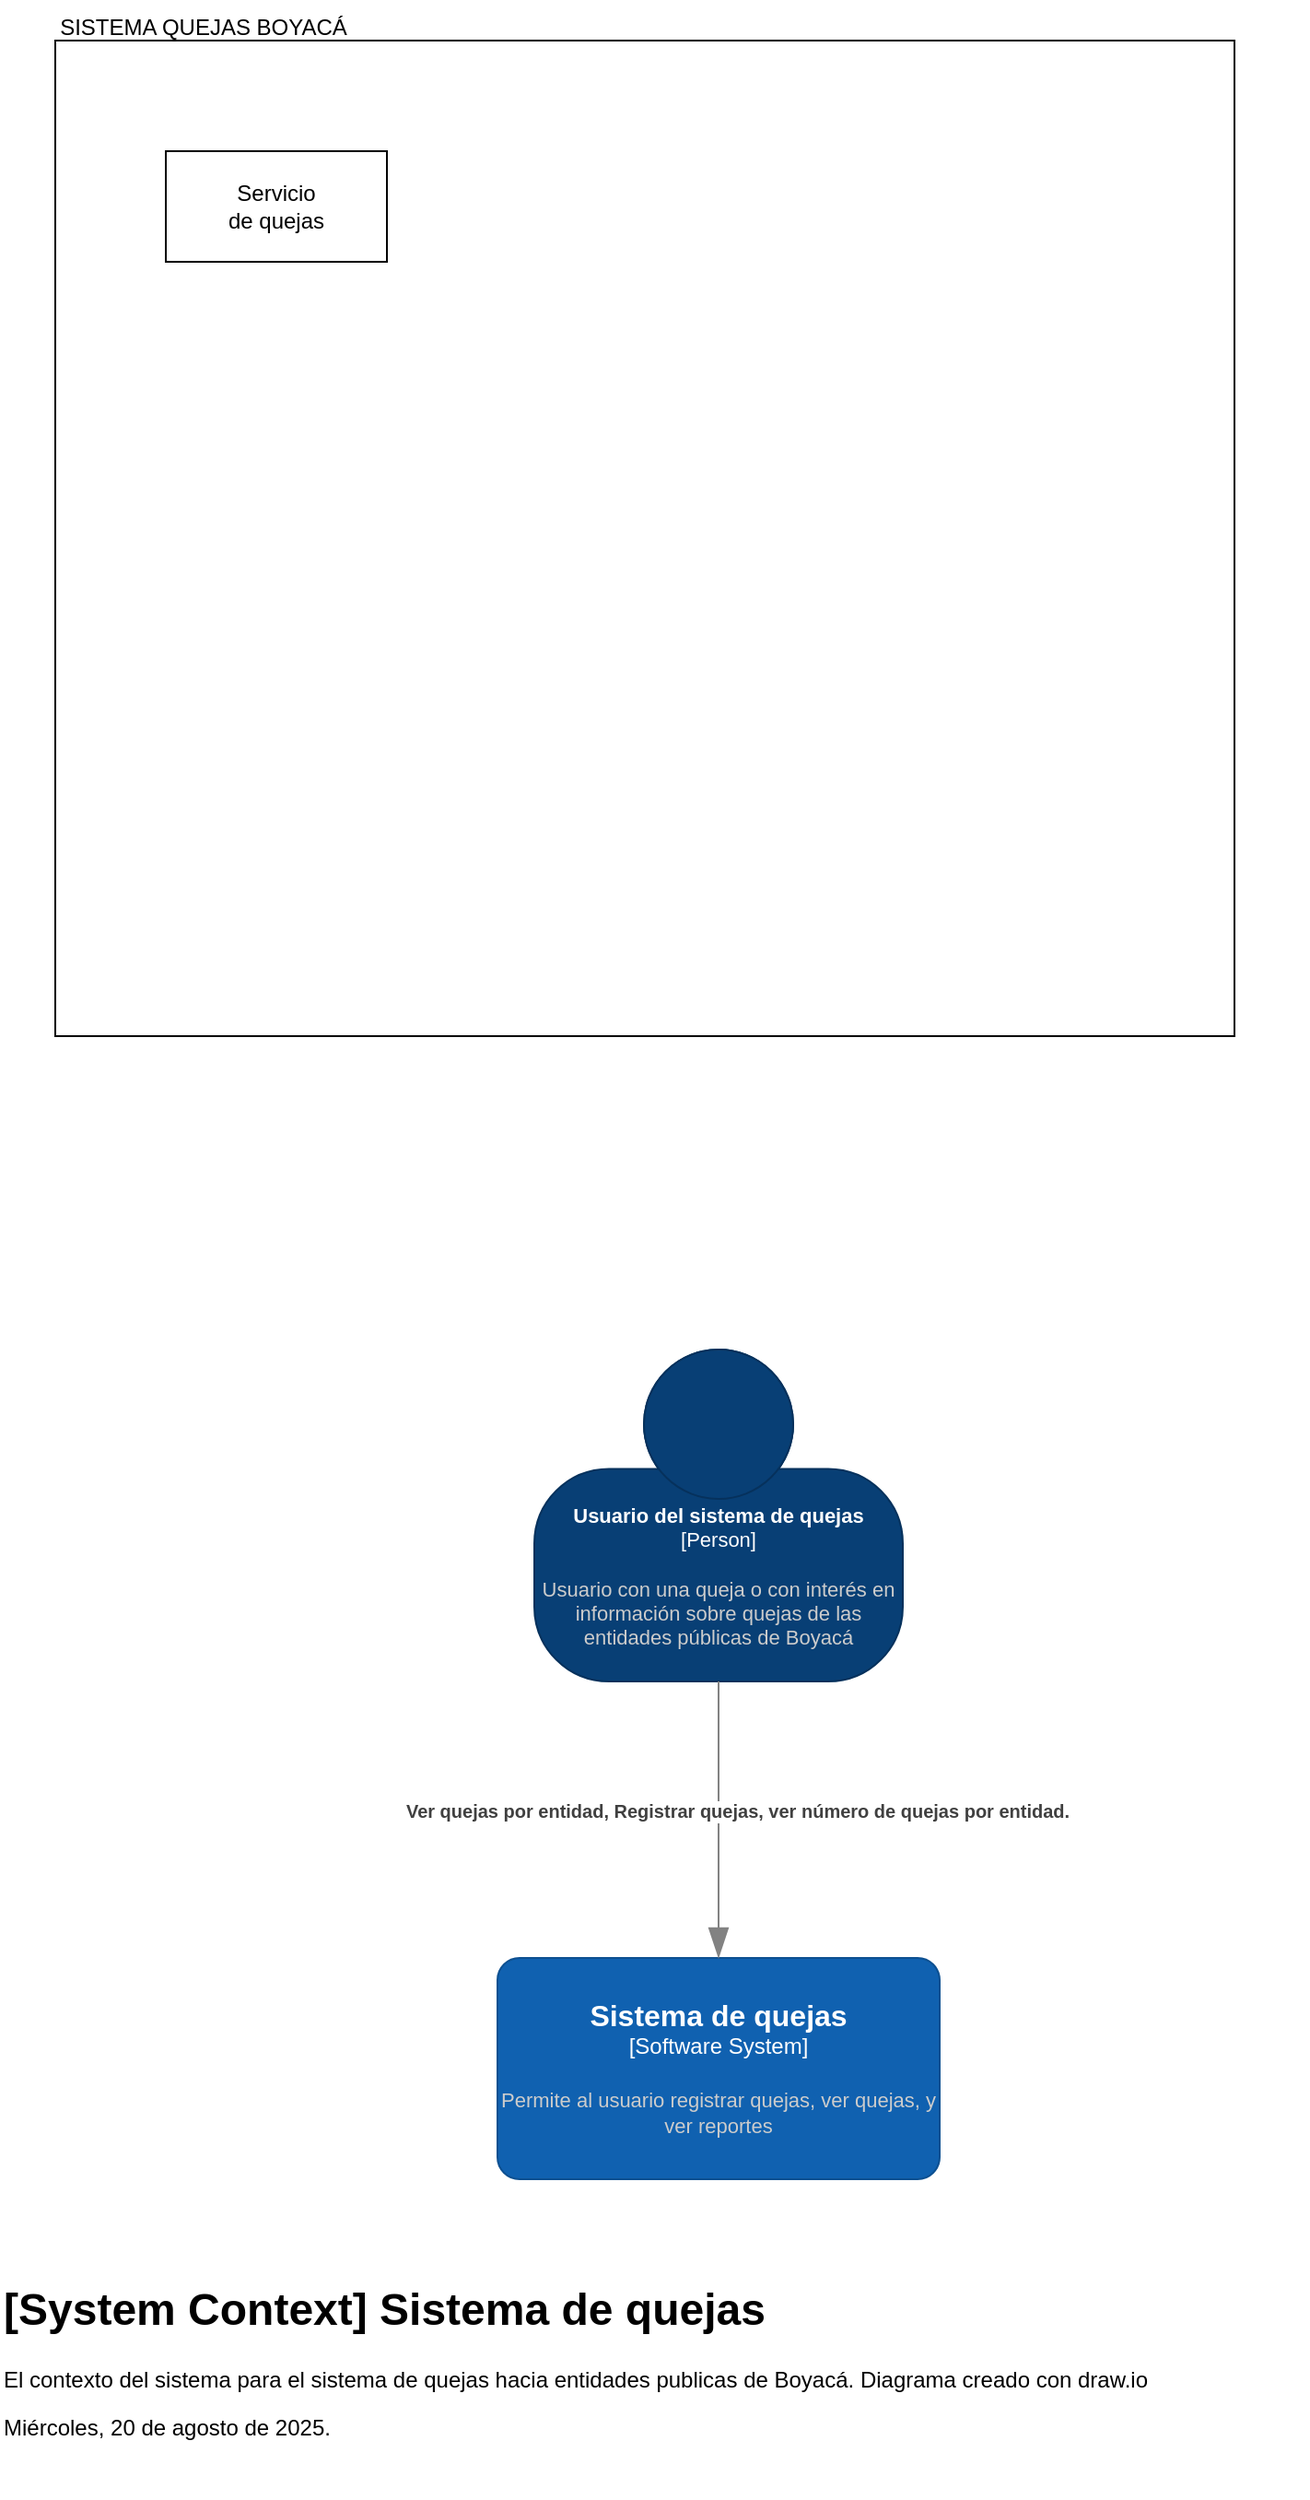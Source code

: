 <mxfile version="26.1.3">
  <diagram name="Página-1" id="2xGs5jZi8u3f8m-00R7a">
    <mxGraphModel grid="1" page="1" gridSize="10" guides="1" tooltips="1" connect="1" arrows="1" fold="1" pageScale="1" pageWidth="827" pageHeight="1169" math="0" shadow="0">
      <root>
        <mxCell id="0" />
        <mxCell id="1" parent="0" />
        <object placeholders="1" c4Name="Usuario del sistema de quejas" c4Type="Person" c4Description="Usuario con una queja o con interés en información sobre quejas de las entidades públicas de Boyacá" label="&lt;font style=&quot;font-size: 11px&quot;&gt;&lt;b&gt;%c4Name%&lt;/b&gt;&lt;/font&gt;&lt;div&gt;[%c4Type%]&lt;/div&gt;&lt;br&gt;&lt;div&gt;&lt;font style=&quot;font-size: 11px&quot;&gt;&lt;font color=&quot;#cccccc&quot;&gt;%c4Description%&lt;/font&gt;&lt;/div&gt;" id="GtOhSxfRijvVhlRmsALy-6">
          <mxCell style="html=1;fontSize=11;dashed=0;whiteSpace=wrap;fillColor=#083F75;strokeColor=#06315C;fontColor=#ffffff;shape=mxgraph.c4.person2;align=center;metaEdit=1;points=[[0.5,0,0],[1,0.5,0],[1,0.75,0],[0.75,1,0],[0.5,1,0],[0.25,1,0],[0,0.75,0],[0,0.5,0]];resizable=0;" vertex="1" parent="1">
            <mxGeometry x="300" y="-20" width="200" height="180" as="geometry" />
          </mxCell>
        </object>
        <object placeholders="1" c4Name="Sistema de quejas" c4Type="Software System" c4Description="Permite al usuario registrar quejas, ver quejas, y ver reportes" label="&lt;font style=&quot;font-size: 16px&quot;&gt;&lt;b&gt;%c4Name%&lt;/b&gt;&lt;/font&gt;&lt;div&gt;[%c4Type%]&lt;/div&gt;&lt;br&gt;&lt;div&gt;&lt;font style=&quot;font-size: 11px&quot;&gt;&lt;font color=&quot;#cccccc&quot;&gt;%c4Description%&lt;/font&gt;&lt;/div&gt;" id="GtOhSxfRijvVhlRmsALy-8">
          <mxCell style="rounded=1;whiteSpace=wrap;html=1;labelBackgroundColor=none;fillColor=#1061B0;fontColor=#ffffff;align=center;arcSize=10;strokeColor=#0D5091;metaEdit=1;resizable=0;points=[[0.25,0,0],[0.5,0,0],[0.75,0,0],[1,0.25,0],[1,0.5,0],[1,0.75,0],[0.75,1,0],[0.5,1,0],[0.25,1,0],[0,0.75,0],[0,0.5,0],[0,0.25,0]];" vertex="1" parent="1">
            <mxGeometry x="280" y="310" width="240" height="120" as="geometry" />
          </mxCell>
        </object>
        <object placeholders="1" c4Type="Relationship" c4Description="Ver quejas por entidad, Registrar quejas, ver número de quejas por entidad." label="&lt;div style=&quot;text-align: left&quot;&gt;&lt;div style=&quot;text-align: center&quot;&gt;&lt;b&gt;%c4Description%&lt;/b&gt;&lt;/div&gt;" id="5wu3P0_g1GJLJzw3N1uN-1">
          <mxCell style="endArrow=blockThin;html=1;fontSize=10;fontColor=#404040;strokeWidth=1;endFill=1;strokeColor=#828282;elbow=vertical;metaEdit=1;endSize=14;startSize=14;jumpStyle=arc;jumpSize=16;rounded=0;edgeStyle=orthogonalEdgeStyle;exitX=0.5;exitY=1;exitDx=0;exitDy=0;exitPerimeter=0;entryX=0.5;entryY=0;entryDx=0;entryDy=0;entryPerimeter=0;" edge="1" parent="1" source="GtOhSxfRijvVhlRmsALy-6" target="GtOhSxfRijvVhlRmsALy-8">
            <mxGeometry x="-0.067" y="10" width="240" relative="1" as="geometry">
              <mxPoint x="380" y="360" as="sourcePoint" />
              <mxPoint x="620" y="360" as="targetPoint" />
              <mxPoint as="offset" />
            </mxGeometry>
          </mxCell>
        </object>
        <mxCell id="5wu3P0_g1GJLJzw3N1uN-2" value="&lt;h1 style=&quot;margin-top: 0px;&quot;&gt;[System Context] Sistema de quejas&lt;/h1&gt;&lt;p&gt;El contexto del sistema para el sistema de quejas hacia entidades publicas de Boyacá. Diagrama creado con draw.io&lt;/p&gt;&lt;p&gt;Miércoles, 20 de agosto de 2025.&lt;/p&gt;" style="text;html=1;whiteSpace=wrap;overflow=hidden;rounded=0;" vertex="1" parent="1">
          <mxGeometry x="10" y="480" width="710" height="120" as="geometry" />
        </mxCell>
        <mxCell id="3AvcOhQn0Fz7BJMLzgFf-1" value="" style="verticalLabelPosition=bottom;verticalAlign=top;html=1;shape=mxgraph.basic.rect;fillColor2=none;strokeWidth=1;size=20;indent=5;" vertex="1" parent="1">
          <mxGeometry x="40" y="-730" width="640" height="540" as="geometry" />
        </mxCell>
        <mxCell id="3AvcOhQn0Fz7BJMLzgFf-2" value="SISTEMA QUEJAS BOYACÁ" style="text;html=1;align=center;verticalAlign=middle;resizable=0;points=[];autosize=1;strokeColor=none;fillColor=none;" vertex="1" parent="1">
          <mxGeometry x="30" y="-752" width="180" height="30" as="geometry" />
        </mxCell>
        <mxCell id="3AvcOhQn0Fz7BJMLzgFf-3" value="" style="verticalLabelPosition=bottom;verticalAlign=top;html=1;shape=mxgraph.basic.rect;fillColor2=none;strokeWidth=1;size=20;indent=5;" vertex="1" parent="1">
          <mxGeometry x="100" y="-670" width="120" height="60" as="geometry" />
        </mxCell>
        <mxCell id="3AvcOhQn0Fz7BJMLzgFf-4" value="Servicio de quejas" style="text;html=1;align=center;verticalAlign=middle;whiteSpace=wrap;rounded=0;" vertex="1" parent="1">
          <mxGeometry x="130" y="-655" width="60" height="30" as="geometry" />
        </mxCell>
      </root>
    </mxGraphModel>
  </diagram>
</mxfile>
